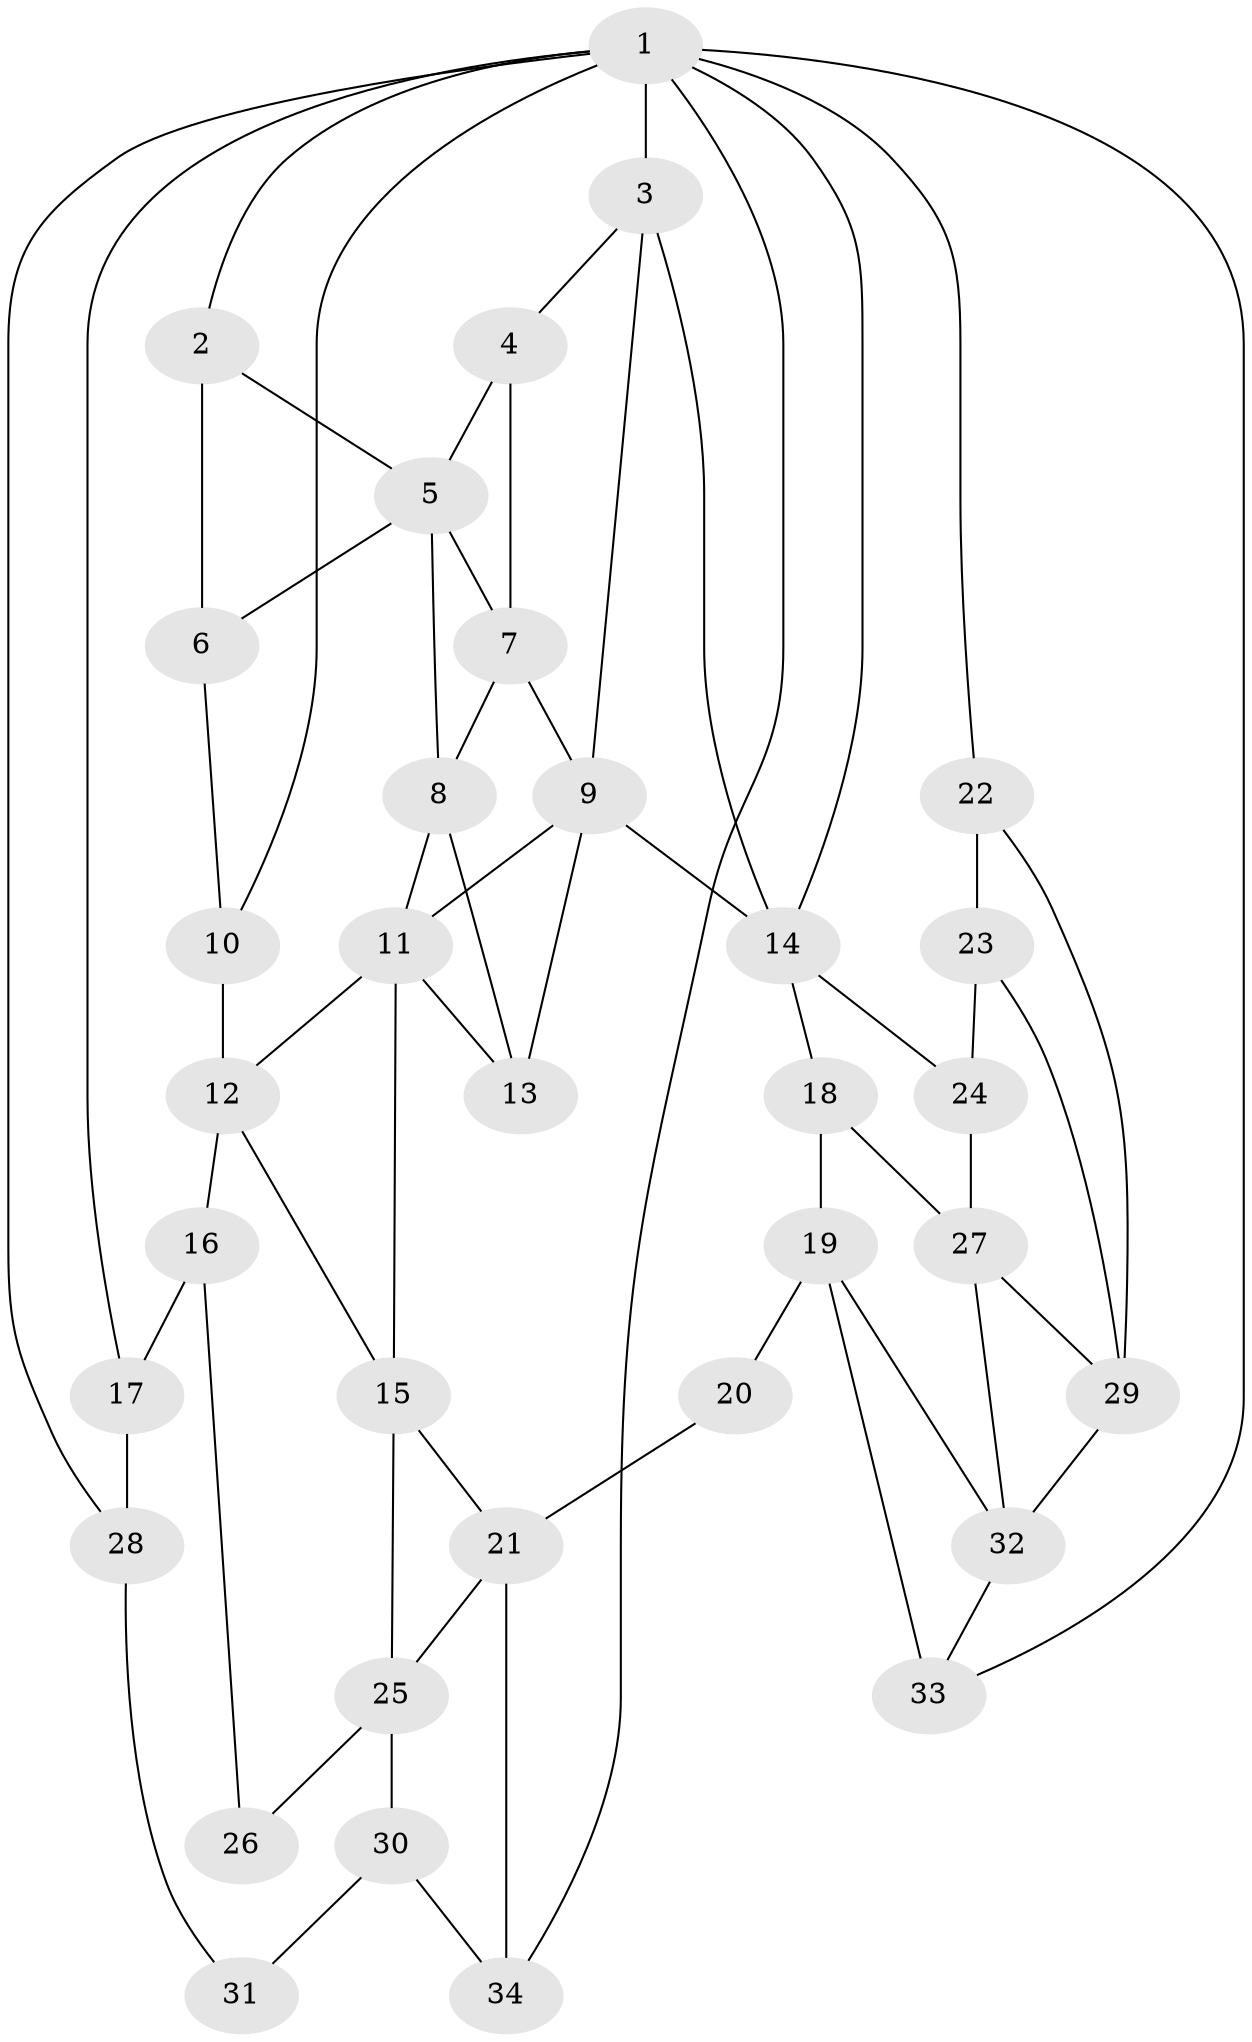 // original degree distribution, {3: 0.017857142857142856, 6: 0.22321428571428573, 5: 0.5178571428571429, 4: 0.24107142857142858}
// Generated by graph-tools (version 1.1) at 2025/54/03/04/25 22:54:17]
// undirected, 34 vertices, 62 edges
graph export_dot {
  node [color=gray90,style=filled];
  1;
  2;
  3;
  4;
  5;
  6;
  7;
  8;
  9;
  10;
  11;
  12;
  13;
  14;
  15;
  16;
  17;
  18;
  19;
  20;
  21;
  22;
  23;
  24;
  25;
  26;
  27;
  28;
  29;
  30;
  31;
  32;
  33;
  34;
  1 -- 2 [weight=1.0];
  1 -- 3 [weight=3.0];
  1 -- 10 [weight=1.0];
  1 -- 14 [weight=1.0];
  1 -- 17 [weight=1.0];
  1 -- 22 [weight=2.0];
  1 -- 28 [weight=1.0];
  1 -- 33 [weight=1.0];
  1 -- 34 [weight=1.0];
  2 -- 5 [weight=1.0];
  2 -- 6 [weight=2.0];
  3 -- 4 [weight=1.0];
  3 -- 9 [weight=1.0];
  3 -- 14 [weight=1.0];
  4 -- 5 [weight=1.0];
  4 -- 7 [weight=1.0];
  5 -- 6 [weight=1.0];
  5 -- 7 [weight=1.0];
  5 -- 8 [weight=1.0];
  6 -- 10 [weight=1.0];
  7 -- 8 [weight=2.0];
  7 -- 9 [weight=2.0];
  8 -- 11 [weight=1.0];
  8 -- 13 [weight=1.0];
  9 -- 11 [weight=1.0];
  9 -- 13 [weight=2.0];
  9 -- 14 [weight=3.0];
  10 -- 12 [weight=2.0];
  11 -- 12 [weight=1.0];
  11 -- 13 [weight=1.0];
  11 -- 15 [weight=1.0];
  12 -- 15 [weight=1.0];
  12 -- 16 [weight=2.0];
  14 -- 18 [weight=1.0];
  14 -- 24 [weight=1.0];
  15 -- 21 [weight=1.0];
  15 -- 25 [weight=1.0];
  16 -- 17 [weight=2.0];
  16 -- 26 [weight=1.0];
  17 -- 28 [weight=3.0];
  18 -- 19 [weight=1.0];
  18 -- 27 [weight=2.0];
  19 -- 20 [weight=2.0];
  19 -- 32 [weight=1.0];
  19 -- 33 [weight=2.0];
  20 -- 21 [weight=2.0];
  21 -- 25 [weight=1.0];
  21 -- 34 [weight=1.0];
  22 -- 23 [weight=3.0];
  22 -- 29 [weight=1.0];
  23 -- 24 [weight=2.0];
  23 -- 29 [weight=1.0];
  24 -- 27 [weight=1.0];
  25 -- 26 [weight=2.0];
  25 -- 30 [weight=2.0];
  27 -- 29 [weight=1.0];
  27 -- 32 [weight=2.0];
  28 -- 31 [weight=2.0];
  29 -- 32 [weight=1.0];
  30 -- 31 [weight=2.0];
  30 -- 34 [weight=1.0];
  32 -- 33 [weight=1.0];
}

